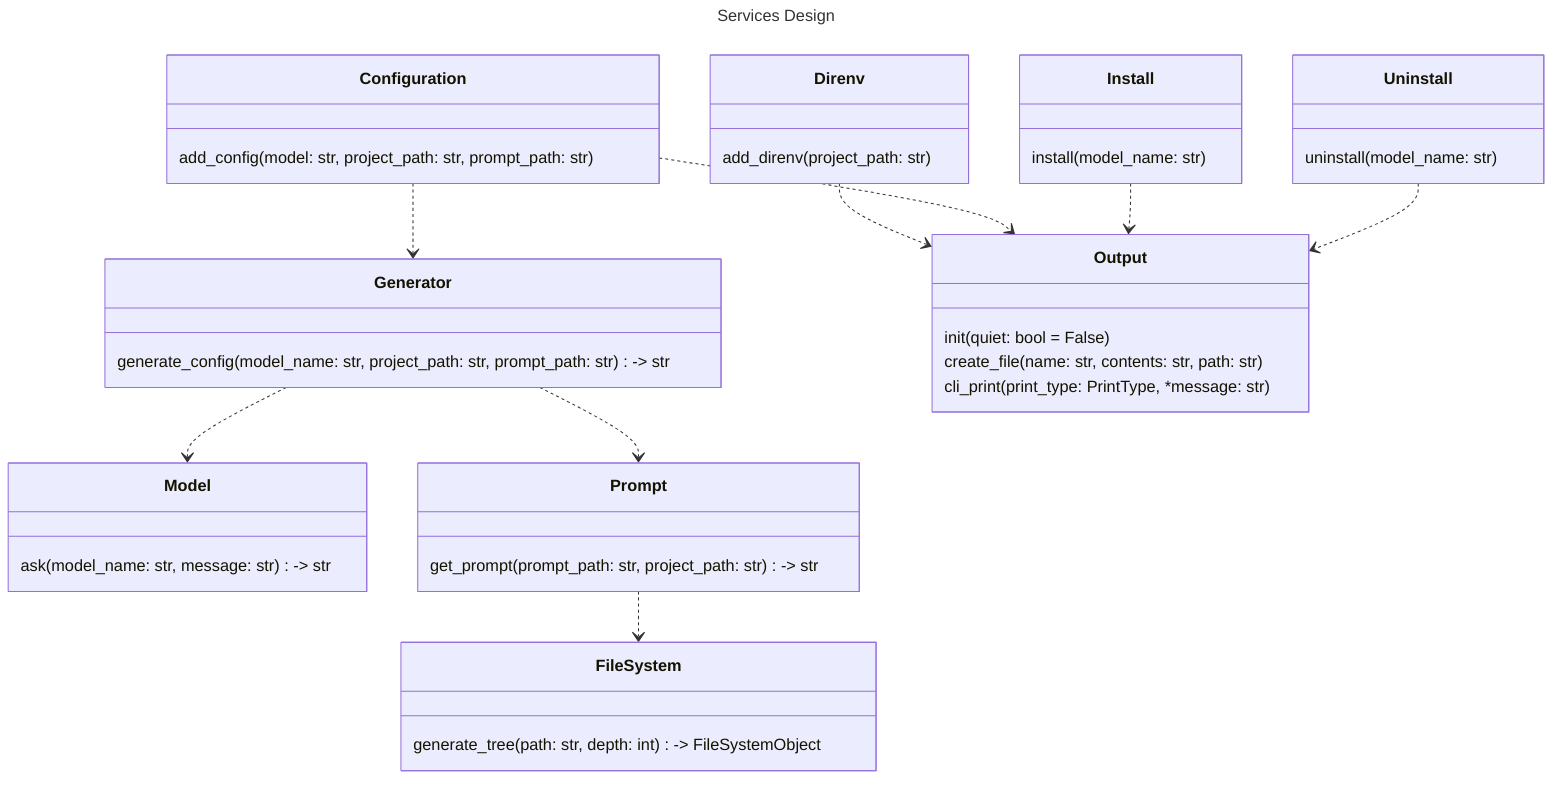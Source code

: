 ---
title: Services Design
---
classDiagram

    class Configuration {
        add_config(model: str, project_path: str, prompt_path: str) 
    }

    class Direnv {
        add_direnv(project_path: str)
    }

    class Install {
        install(model_name: str)
    }

    class Uninstall {
        uninstall(model_name: str)
    }

    class Generator {
        generate_config(model_name: str, project_path: str, prompt_path: str) -> str
    }

    class Model {
        ask(model_name: str, message: str) -> str
    }

    class Prompt {
        get_prompt(prompt_path: str, project_path: str) -> str
    }

    class Output {
        init(quiet: bool = False)
        create_file(name: str, contents: str, path: str)
        cli_print(print_type: PrintType, *message: str)
    }

    class FileSystem {
        generate_tree(path: str, depth: int) -> FileSystemObject
    }

    Direnv ..> Output
    Configuration ..> Output
    Install ..> Output
    Uninstall ..> Output
    Configuration ..> Generator
    Generator ..> Model
    Generator ..> Prompt
    Prompt ..> FileSystem